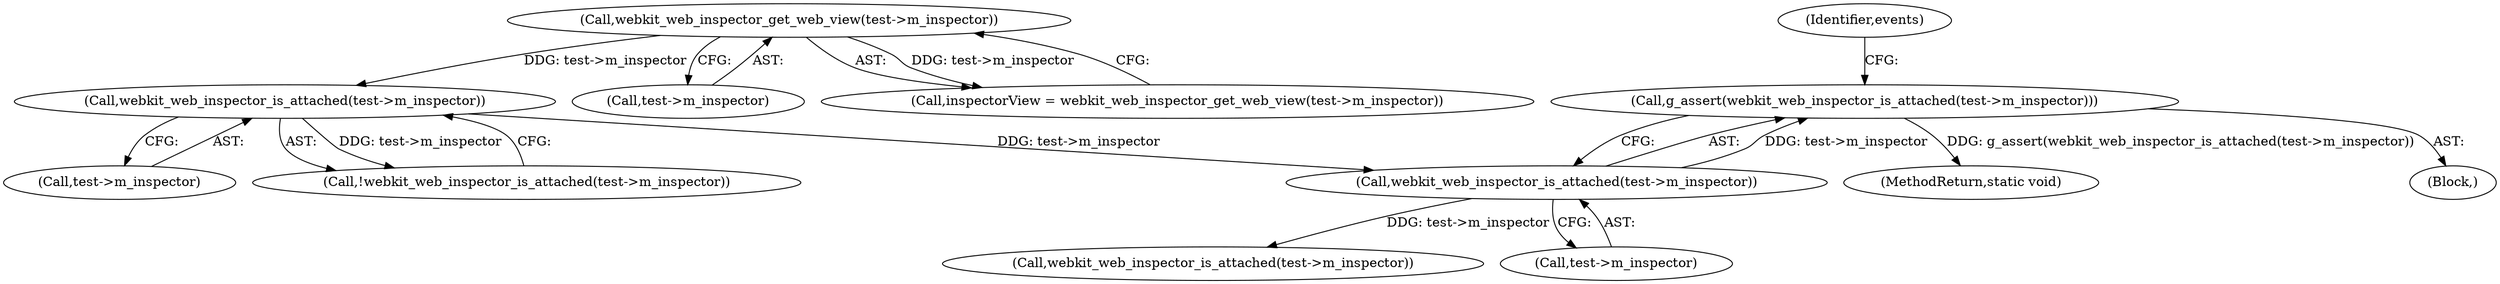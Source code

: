 digraph "0_Chrome_3bbc818ed1a7b63b8290bbde9ae975956748cb8a_2@API" {
"1000153" [label="(Call,g_assert(webkit_web_inspector_is_attached(test->m_inspector)))"];
"1000154" [label="(Call,webkit_web_inspector_is_attached(test->m_inspector))"];
"1000129" [label="(Call,webkit_web_inspector_is_attached(test->m_inspector))"];
"1000118" [label="(Call,webkit_web_inspector_get_web_view(test->m_inspector))"];
"1000153" [label="(Call,g_assert(webkit_web_inspector_is_attached(test->m_inspector)))"];
"1000159" [label="(Identifier,events)"];
"1000184" [label="(MethodReturn,static void)"];
"1000167" [label="(Call,webkit_web_inspector_is_attached(test->m_inspector))"];
"1000130" [label="(Call,test->m_inspector)"];
"1000155" [label="(Call,test->m_inspector)"];
"1000129" [label="(Call,webkit_web_inspector_is_attached(test->m_inspector))"];
"1000154" [label="(Call,webkit_web_inspector_is_attached(test->m_inspector))"];
"1000128" [label="(Call,!webkit_web_inspector_is_attached(test->m_inspector))"];
"1000118" [label="(Call,webkit_web_inspector_get_web_view(test->m_inspector))"];
"1000119" [label="(Call,test->m_inspector)"];
"1000103" [label="(Block,)"];
"1000116" [label="(Call,inspectorView = webkit_web_inspector_get_web_view(test->m_inspector))"];
"1000153" -> "1000103"  [label="AST: "];
"1000153" -> "1000154"  [label="CFG: "];
"1000154" -> "1000153"  [label="AST: "];
"1000159" -> "1000153"  [label="CFG: "];
"1000153" -> "1000184"  [label="DDG: g_assert(webkit_web_inspector_is_attached(test->m_inspector))"];
"1000154" -> "1000153"  [label="DDG: test->m_inspector"];
"1000154" -> "1000155"  [label="CFG: "];
"1000155" -> "1000154"  [label="AST: "];
"1000129" -> "1000154"  [label="DDG: test->m_inspector"];
"1000154" -> "1000167"  [label="DDG: test->m_inspector"];
"1000129" -> "1000128"  [label="AST: "];
"1000129" -> "1000130"  [label="CFG: "];
"1000130" -> "1000129"  [label="AST: "];
"1000128" -> "1000129"  [label="CFG: "];
"1000129" -> "1000128"  [label="DDG: test->m_inspector"];
"1000118" -> "1000129"  [label="DDG: test->m_inspector"];
"1000118" -> "1000116"  [label="AST: "];
"1000118" -> "1000119"  [label="CFG: "];
"1000119" -> "1000118"  [label="AST: "];
"1000116" -> "1000118"  [label="CFG: "];
"1000118" -> "1000116"  [label="DDG: test->m_inspector"];
}
